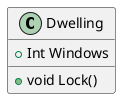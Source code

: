 This tests if multiple diagrams are supported:

@startuml
class Dwelling {
  +Int Windows
  +void Lock()
}
@enduml


Some text which should be ignored..


.. as ...

-> well

@startuml
class Dwelling {
  +Int Windows
  +void Lock()
}
@enduml
